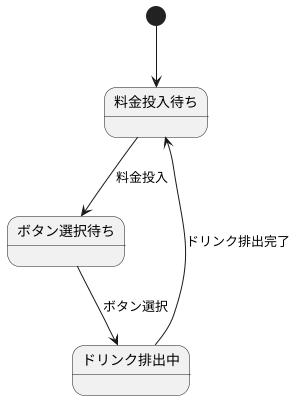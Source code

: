 @startuml ステートマシン図

[*] --> 料金投入待ち

料金投入待ち --> ボタン選択待ち: 料金投入
ボタン選択待ち --> ドリンク排出中: ボタン選択
ドリンク排出中 --> 料金投入待ち: ドリンク排出完了


@enduml